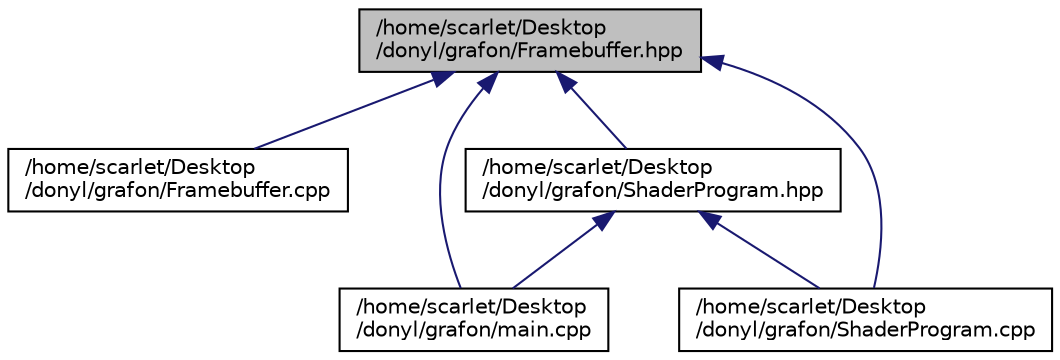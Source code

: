digraph "/home/scarlet/Desktop/donyl/grafon/Framebuffer.hpp"
{
  edge [fontname="Helvetica",fontsize="10",labelfontname="Helvetica",labelfontsize="10"];
  node [fontname="Helvetica",fontsize="10",shape=record];
  Node1 [label="/home/scarlet/Desktop\l/donyl/grafon/Framebuffer.hpp",height=0.2,width=0.4,color="black", fillcolor="grey75", style="filled", fontcolor="black"];
  Node1 -> Node2 [dir="back",color="midnightblue",fontsize="10",style="solid",fontname="Helvetica"];
  Node2 [label="/home/scarlet/Desktop\l/donyl/grafon/Framebuffer.cpp",height=0.2,width=0.4,color="black", fillcolor="white", style="filled",URL="$Framebuffer_8cpp.html"];
  Node1 -> Node3 [dir="back",color="midnightblue",fontsize="10",style="solid",fontname="Helvetica"];
  Node3 [label="/home/scarlet/Desktop\l/donyl/grafon/main.cpp",height=0.2,width=0.4,color="black", fillcolor="white", style="filled",URL="$main_8cpp.html",tooltip="Source file for making triangles. "];
  Node1 -> Node4 [dir="back",color="midnightblue",fontsize="10",style="solid",fontname="Helvetica"];
  Node4 [label="/home/scarlet/Desktop\l/donyl/grafon/ShaderProgram.hpp",height=0.2,width=0.4,color="black", fillcolor="white", style="filled",URL="$ShaderProgram_8hpp.html"];
  Node4 -> Node3 [dir="back",color="midnightblue",fontsize="10",style="solid",fontname="Helvetica"];
  Node4 -> Node5 [dir="back",color="midnightblue",fontsize="10",style="solid",fontname="Helvetica"];
  Node5 [label="/home/scarlet/Desktop\l/donyl/grafon/ShaderProgram.cpp",height=0.2,width=0.4,color="black", fillcolor="white", style="filled",URL="$ShaderProgram_8cpp.html"];
  Node1 -> Node5 [dir="back",color="midnightblue",fontsize="10",style="solid",fontname="Helvetica"];
}

